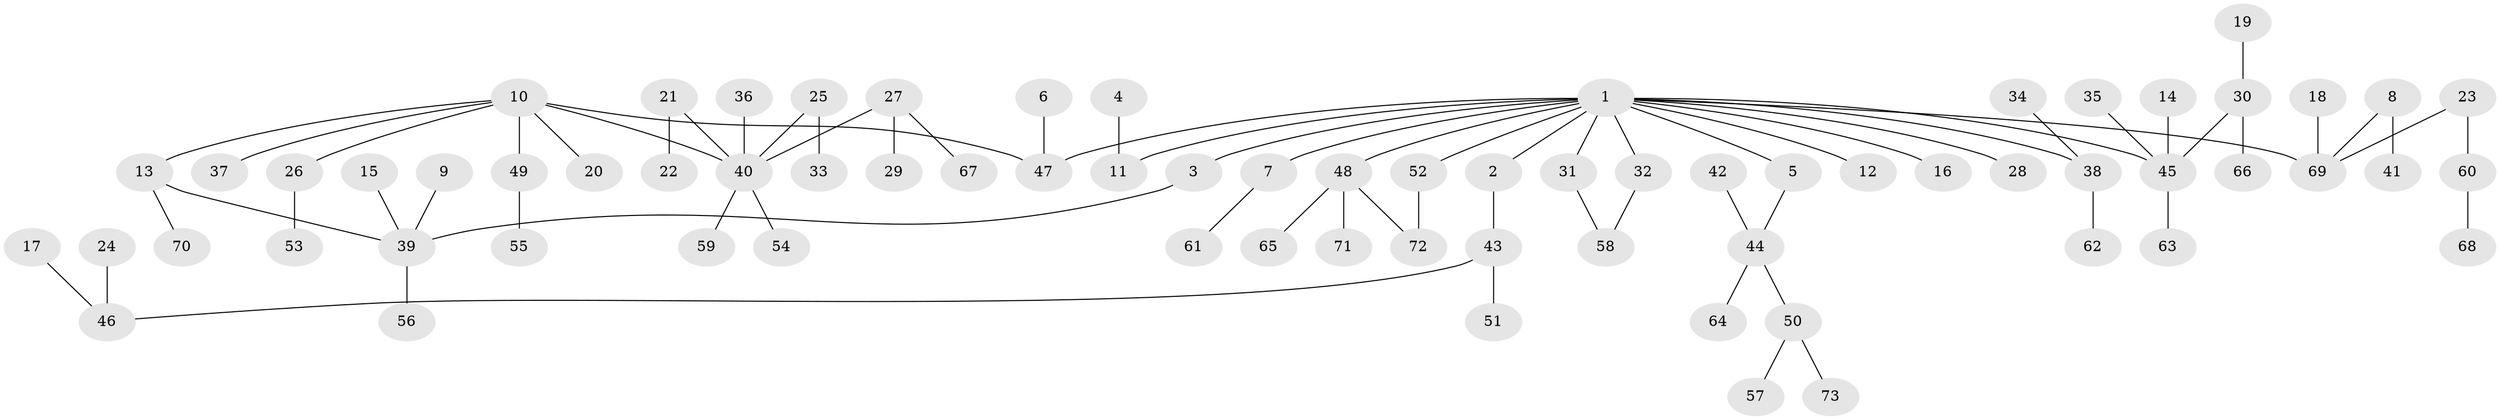 // original degree distribution, {5: 0.04827586206896552, 6: 0.006896551724137931, 4: 0.06896551724137931, 8: 0.006896551724137931, 3: 0.07586206896551724, 2: 0.3103448275862069, 7: 0.013793103448275862, 1: 0.4689655172413793}
// Generated by graph-tools (version 1.1) at 2025/25/03/09/25 03:25:35]
// undirected, 73 vertices, 75 edges
graph export_dot {
graph [start="1"]
  node [color=gray90,style=filled];
  1;
  2;
  3;
  4;
  5;
  6;
  7;
  8;
  9;
  10;
  11;
  12;
  13;
  14;
  15;
  16;
  17;
  18;
  19;
  20;
  21;
  22;
  23;
  24;
  25;
  26;
  27;
  28;
  29;
  30;
  31;
  32;
  33;
  34;
  35;
  36;
  37;
  38;
  39;
  40;
  41;
  42;
  43;
  44;
  45;
  46;
  47;
  48;
  49;
  50;
  51;
  52;
  53;
  54;
  55;
  56;
  57;
  58;
  59;
  60;
  61;
  62;
  63;
  64;
  65;
  66;
  67;
  68;
  69;
  70;
  71;
  72;
  73;
  1 -- 2 [weight=1.0];
  1 -- 3 [weight=1.0];
  1 -- 5 [weight=1.0];
  1 -- 7 [weight=1.0];
  1 -- 11 [weight=1.0];
  1 -- 12 [weight=1.0];
  1 -- 16 [weight=1.0];
  1 -- 28 [weight=1.0];
  1 -- 31 [weight=1.0];
  1 -- 32 [weight=1.0];
  1 -- 38 [weight=1.0];
  1 -- 45 [weight=1.0];
  1 -- 47 [weight=1.0];
  1 -- 48 [weight=1.0];
  1 -- 52 [weight=1.0];
  1 -- 69 [weight=1.0];
  2 -- 43 [weight=1.0];
  3 -- 39 [weight=1.0];
  4 -- 11 [weight=1.0];
  5 -- 44 [weight=1.0];
  6 -- 47 [weight=1.0];
  7 -- 61 [weight=1.0];
  8 -- 41 [weight=1.0];
  8 -- 69 [weight=1.0];
  9 -- 39 [weight=1.0];
  10 -- 13 [weight=1.0];
  10 -- 20 [weight=1.0];
  10 -- 26 [weight=1.0];
  10 -- 37 [weight=1.0];
  10 -- 40 [weight=1.0];
  10 -- 47 [weight=1.0];
  10 -- 49 [weight=1.0];
  13 -- 39 [weight=1.0];
  13 -- 70 [weight=1.0];
  14 -- 45 [weight=1.0];
  15 -- 39 [weight=1.0];
  17 -- 46 [weight=1.0];
  18 -- 69 [weight=1.0];
  19 -- 30 [weight=1.0];
  21 -- 22 [weight=1.0];
  21 -- 40 [weight=1.0];
  23 -- 60 [weight=1.0];
  23 -- 69 [weight=1.0];
  24 -- 46 [weight=1.0];
  25 -- 33 [weight=1.0];
  25 -- 40 [weight=1.0];
  26 -- 53 [weight=1.0];
  27 -- 29 [weight=1.0];
  27 -- 40 [weight=1.0];
  27 -- 67 [weight=1.0];
  30 -- 45 [weight=1.0];
  30 -- 66 [weight=1.0];
  31 -- 58 [weight=1.0];
  32 -- 58 [weight=1.0];
  34 -- 38 [weight=1.0];
  35 -- 45 [weight=1.0];
  36 -- 40 [weight=1.0];
  38 -- 62 [weight=1.0];
  39 -- 56 [weight=1.0];
  40 -- 54 [weight=1.0];
  40 -- 59 [weight=1.0];
  42 -- 44 [weight=1.0];
  43 -- 46 [weight=1.0];
  43 -- 51 [weight=1.0];
  44 -- 50 [weight=1.0];
  44 -- 64 [weight=1.0];
  45 -- 63 [weight=1.0];
  48 -- 65 [weight=1.0];
  48 -- 71 [weight=1.0];
  48 -- 72 [weight=1.0];
  49 -- 55 [weight=1.0];
  50 -- 57 [weight=1.0];
  50 -- 73 [weight=1.0];
  52 -- 72 [weight=1.0];
  60 -- 68 [weight=1.0];
}

